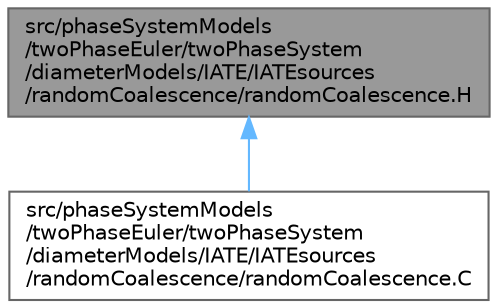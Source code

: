 digraph "src/phaseSystemModels/twoPhaseEuler/twoPhaseSystem/diameterModels/IATE/IATEsources/randomCoalescence/randomCoalescence.H"
{
 // LATEX_PDF_SIZE
  bgcolor="transparent";
  edge [fontname=Helvetica,fontsize=10,labelfontname=Helvetica,labelfontsize=10];
  node [fontname=Helvetica,fontsize=10,shape=box,height=0.2,width=0.4];
  Node1 [id="Node000001",label="src/phaseSystemModels\l/twoPhaseEuler/twoPhaseSystem\l/diameterModels/IATE/IATEsources\l/randomCoalescence/randomCoalescence.H",height=0.2,width=0.4,color="gray40", fillcolor="grey60", style="filled", fontcolor="black",tooltip=" "];
  Node1 -> Node2 [id="edge1_Node000001_Node000002",dir="back",color="steelblue1",style="solid",tooltip=" "];
  Node2 [id="Node000002",label="src/phaseSystemModels\l/twoPhaseEuler/twoPhaseSystem\l/diameterModels/IATE/IATEsources\l/randomCoalescence/randomCoalescence.C",height=0.2,width=0.4,color="grey40", fillcolor="white", style="filled",URL="$twoPhaseEuler_2twoPhaseSystem_2diameterModels_2IATE_2IATEsources_2randomCoalescence_2randomCoalescence_8C.html",tooltip=" "];
}
